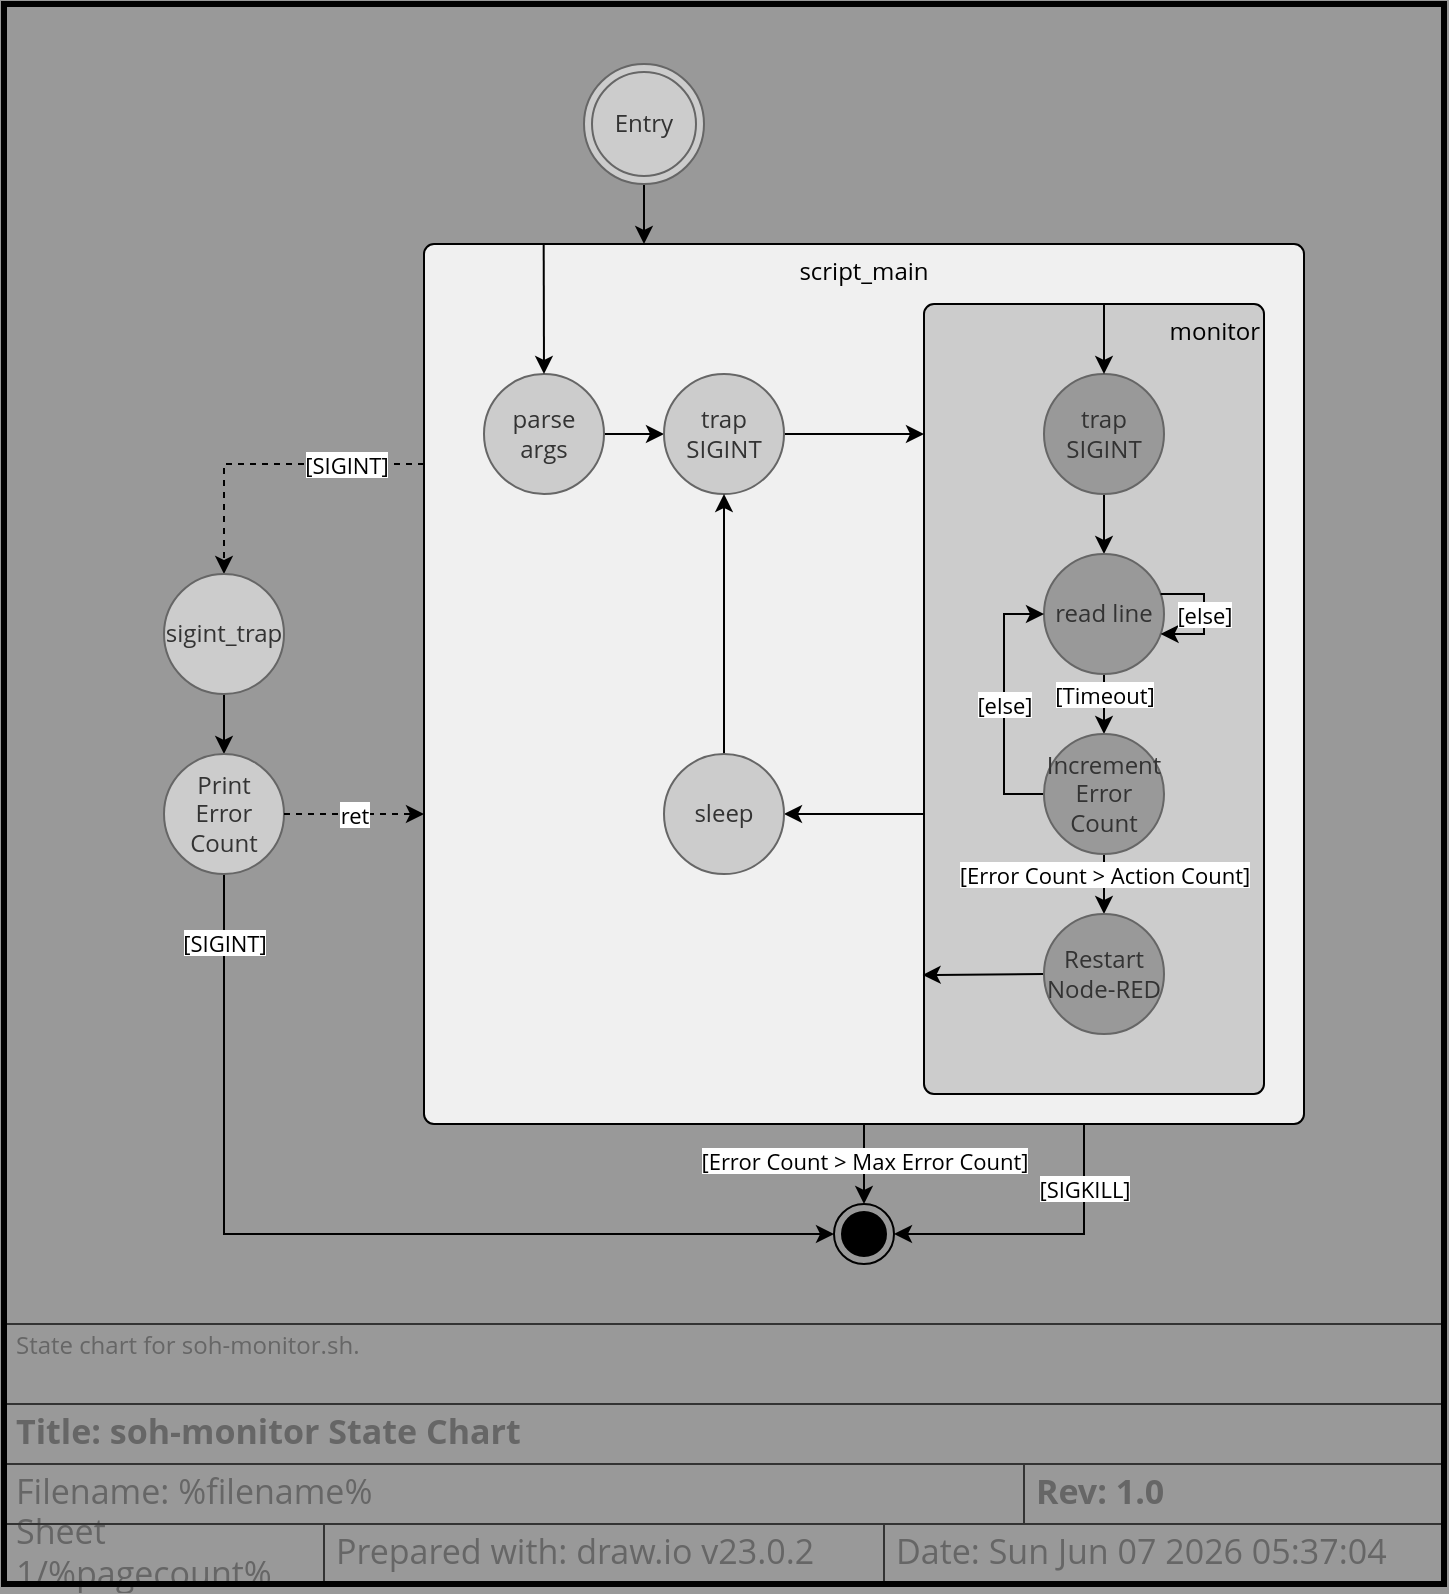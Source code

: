 <mxfile version="23.0.2" type="device">
  <diagram name="soh-monitor State Chart" id="fo18u6Ch1KVScq3Fo-Wy">
    <mxGraphModel dx="1135" dy="1569" grid="1" gridSize="10" guides="1" tooltips="1" connect="1" arrows="1" fold="1" page="1" pageScale="1" pageWidth="800" pageHeight="350" background="#999999" math="0" shadow="0">
      <root>
        <object label="" description="State chart for soh-monitor.sh." rev="1.0" id="0">
          <mxCell />
        </object>
        <object label="Title Block" id="1">
          <mxCell style="locked=1;" parent="0" />
        </object>
        <mxCell id="h7L3MlKvrl_dhOmhB3lf-10" value="Prepared with: draw.io v23.0.2" style="strokeWidth=1;shadow=0;dashed=0;align=center;html=1;shape=mxgraph.mockup.text.textBox;fontColor=#666666;align=left;fontSize=17;spacingLeft=4;spacingTop=-3;whiteSpace=wrap;strokeColor=#333333;mainText=;fillColor=none;fontFamily=Open Sans;movable=1;resizable=1;rotatable=1;deletable=1;editable=1;locked=0;connectable=1;" parent="1" vertex="1">
          <mxGeometry x="220" y="300" width="280" height="30" as="geometry" />
        </mxCell>
        <object label="&lt;div align=&quot;left&quot;&gt;Sheet %pagenumber%/%pagecount%&lt;/div&gt;" placeholders="1" id="h7L3MlKvrl_dhOmhB3lf-12">
          <mxCell style="strokeWidth=1;shadow=0;dashed=0;align=left;html=1;shape=mxgraph.mockup.text.textBox;fontColor=#666666;align=left;fontSize=17;spacingLeft=4;spacingTop=-3;whiteSpace=wrap;strokeColor=#333333;mainText=;fillColor=none;fontFamily=Open Sans;movable=1;resizable=1;rotatable=1;deletable=1;editable=1;locked=0;connectable=1;" parent="1" vertex="1">
            <mxGeometry x="60" y="300" width="160" height="30" as="geometry" />
          </mxCell>
        </object>
        <object label="Date: &lt;font style=&quot;font-size: 17px;&quot;&gt;%date{ddd mmm dd yyyy HH:MM:ss}%&lt;/font&gt;" placeholders="1" id="h7L3MlKvrl_dhOmhB3lf-13">
          <mxCell style="strokeWidth=1;shadow=0;dashed=0;align=center;html=1;shape=mxgraph.mockup.text.textBox;fontColor=#666666;align=left;fontSize=17;spacingLeft=4;spacingTop=-3;whiteSpace=wrap;strokeColor=#333333;mainText=;fillColor=none;fontFamily=Open Sans;movable=1;resizable=1;rotatable=1;deletable=1;editable=1;locked=0;connectable=1;" parent="1" vertex="1">
            <mxGeometry x="500" y="300" width="280" height="30" as="geometry" />
          </mxCell>
        </object>
        <object label="&lt;b&gt;Title: %page%&lt;/b&gt;" placeholders="1" id="h7L3MlKvrl_dhOmhB3lf-14">
          <mxCell style="strokeWidth=1;shadow=0;dashed=0;align=center;html=1;shape=mxgraph.mockup.text.textBox;fontColor=#666666;align=left;fontSize=17;spacingLeft=4;spacingTop=-3;whiteSpace=wrap;strokeColor=#333333;mainText=;fillColor=none;fontFamily=Open Sans;movable=1;resizable=1;rotatable=1;deletable=1;editable=1;locked=0;connectable=1;" parent="1" vertex="1">
            <mxGeometry x="60" y="240" width="720" height="30" as="geometry" />
          </mxCell>
        </object>
        <object label="Filename: %filename%" placeholders="1" id="h7L3MlKvrl_dhOmhB3lf-15">
          <mxCell style="strokeWidth=1;shadow=0;dashed=0;align=center;html=1;shape=mxgraph.mockup.text.textBox;fontColor=#666666;align=left;fontSize=17;spacingLeft=4;spacingTop=-3;whiteSpace=wrap;strokeColor=#333333;mainText=;fillColor=none;fontFamily=Open Sans;movable=1;resizable=1;rotatable=1;deletable=1;editable=1;locked=0;connectable=1;" parent="1" vertex="1">
            <mxGeometry x="60" y="270" width="510" height="30" as="geometry" />
          </mxCell>
        </object>
        <object label="&lt;div align=&quot;left&quot;&gt;%description%&lt;/div&gt;" placeholders="1" id="h7L3MlKvrl_dhOmhB3lf-16">
          <mxCell style="strokeWidth=1;shadow=0;dashed=0;html=1;shape=mxgraph.mockup.text.textBox;fontColor=#666666;align=left;verticalAlign=top;fontSize=12;spacingLeft=4;spacingTop=-3;whiteSpace=wrap;strokeColor=#333333;mainText=;fillColor=none;fontFamily=Open Sans;movable=1;resizable=1;rotatable=1;deletable=1;editable=1;locked=0;connectable=1;" parent="1" vertex="1">
            <mxGeometry x="60" y="200" width="720" height="40" as="geometry" />
          </mxCell>
        </object>
        <object label="&lt;b&gt;Rev: %rev%&lt;br&gt;&lt;/b&gt;" placeholders="1" id="EyKvBmyPNv_MzgSUc5b6-1">
          <mxCell style="strokeWidth=1;shadow=0;dashed=0;align=center;html=1;shape=mxgraph.mockup.text.textBox;fontColor=#666666;align=left;fontSize=17;spacingLeft=4;spacingTop=-3;whiteSpace=wrap;strokeColor=#333333;mainText=;fillColor=none;fontFamily=Open Sans;movable=1;resizable=1;rotatable=1;deletable=1;editable=1;locked=0;connectable=1;" parent="1" vertex="1">
            <mxGeometry x="570" y="270" width="210" height="30" as="geometry" />
          </mxCell>
        </object>
        <object label="Drawing Frame" id="2jkEU8j2_UPUL1MGRyPS-1">
          <mxCell style="locked=1;" parent="0" />
        </object>
        <mxCell id="2jkEU8j2_UPUL1MGRyPS-2" value="" style="rounded=0;whiteSpace=wrap;html=1;fillColor=none;strokeWidth=3;movable=1;resizable=1;rotatable=1;deletable=1;editable=1;locked=0;connectable=1;" parent="2jkEU8j2_UPUL1MGRyPS-1" vertex="1">
          <mxGeometry x="60" y="-460" width="720" height="790" as="geometry" />
        </mxCell>
        <object label="Document" id="NbdiYjX3MhI7OpqD2NvG-1">
          <mxCell parent="0" />
        </object>
        <mxCell id="K-I57Z_-Guhcur6P4ZCW-2" value="[Error Count &amp;gt; Max Error Count]" style="edgeStyle=orthogonalEdgeStyle;rounded=0;orthogonalLoop=1;jettySize=auto;html=1;fontFamily=Open Sans;" edge="1" parent="NbdiYjX3MhI7OpqD2NvG-1" source="hTzr3CFl4ioeJvV2ZkVr-21" target="hTzr3CFl4ioeJvV2ZkVr-3">
          <mxGeometry x="-0.111" relative="1" as="geometry">
            <mxPoint as="offset" />
          </mxGeometry>
        </mxCell>
        <mxCell id="K-I57Z_-Guhcur6P4ZCW-25" value="[SIGINT]" style="edgeStyle=orthogonalEdgeStyle;rounded=0;orthogonalLoop=1;jettySize=auto;html=1;entryX=0.5;entryY=0;entryDx=0;entryDy=0;fontFamily=Open Sans;elbow=vertical;dashed=1;exitX=0;exitY=0.25;exitDx=0;exitDy=0;" edge="1" parent="NbdiYjX3MhI7OpqD2NvG-1" source="hTzr3CFl4ioeJvV2ZkVr-21" target="K-I57Z_-Guhcur6P4ZCW-26">
          <mxGeometry x="-0.5" relative="1" as="geometry">
            <Array as="points">
              <mxPoint x="170" y="-230" />
            </Array>
            <mxPoint as="offset" />
          </mxGeometry>
        </mxCell>
        <mxCell id="K-I57Z_-Guhcur6P4ZCW-32" value="[SIGKILL]" style="edgeStyle=orthogonalEdgeStyle;rounded=0;orthogonalLoop=1;jettySize=auto;html=1;exitX=0.75;exitY=1;exitDx=0;exitDy=0;entryX=1;entryY=0.5;entryDx=0;entryDy=0;fontFamily=Open Sans;" edge="1" parent="NbdiYjX3MhI7OpqD2NvG-1" source="hTzr3CFl4ioeJvV2ZkVr-21" target="hTzr3CFl4ioeJvV2ZkVr-3">
          <mxGeometry x="-0.571" relative="1" as="geometry">
            <Array as="points">
              <mxPoint x="600" y="155" />
            </Array>
            <mxPoint as="offset" />
          </mxGeometry>
        </mxCell>
        <mxCell id="hTzr3CFl4ioeJvV2ZkVr-21" value="script_main" style="html=1;align=center;verticalAlign=top;rounded=1;absoluteArcSize=1;arcSize=10;dashed=0;whiteSpace=wrap;fillColor=#F0F0F0;fontFamily=Open Sans;" parent="NbdiYjX3MhI7OpqD2NvG-1" vertex="1">
          <mxGeometry x="270" y="-340" width="440" height="440" as="geometry" />
        </mxCell>
        <mxCell id="K-I57Z_-Guhcur6P4ZCW-1" style="edgeStyle=orthogonalEdgeStyle;rounded=0;orthogonalLoop=1;jettySize=auto;html=1;entryX=0.25;entryY=0;entryDx=0;entryDy=0;" edge="1" parent="NbdiYjX3MhI7OpqD2NvG-1" source="hTzr3CFl4ioeJvV2ZkVr-1" target="hTzr3CFl4ioeJvV2ZkVr-21">
          <mxGeometry relative="1" as="geometry" />
        </mxCell>
        <mxCell id="hTzr3CFl4ioeJvV2ZkVr-1" value="Entry" style="ellipse;shape=doubleEllipse;html=1;dashed=0;whiteSpace=wrap;aspect=fixed;fontFamily=Open Sans;fillColor=#CCCCCC;fontColor=#333333;strokeColor=#666666;" parent="NbdiYjX3MhI7OpqD2NvG-1" vertex="1">
          <mxGeometry x="350" y="-430" width="60" height="60" as="geometry" />
        </mxCell>
        <mxCell id="hTzr3CFl4ioeJvV2ZkVr-3" value="" style="ellipse;html=1;shape=endState;fillColor=strokeColor;verticalAlign=top;labelPosition=center;verticalLabelPosition=bottom;align=center;fontFamily=Open Sans;" parent="NbdiYjX3MhI7OpqD2NvG-1" vertex="1">
          <mxGeometry x="475" y="140" width="30" height="30" as="geometry" />
        </mxCell>
        <mxCell id="K-I57Z_-Guhcur6P4ZCW-4" style="edgeStyle=orthogonalEdgeStyle;rounded=0;orthogonalLoop=1;jettySize=auto;html=1;" edge="1" parent="NbdiYjX3MhI7OpqD2NvG-1" source="hTzr3CFl4ioeJvV2ZkVr-4" target="hTzr3CFl4ioeJvV2ZkVr-5">
          <mxGeometry relative="1" as="geometry" />
        </mxCell>
        <mxCell id="hTzr3CFl4ioeJvV2ZkVr-4" value="parse args" style="shape=ellipse;html=1;dashed=0;whiteSpace=wrap;aspect=fixed;perimeter=ellipsePerimeter;fontFamily=Open Sans;fillColor=#CCCCCC;fontColor=#333333;strokeColor=#666666;" parent="NbdiYjX3MhI7OpqD2NvG-1" vertex="1">
          <mxGeometry x="300" y="-275" width="60" height="60" as="geometry" />
        </mxCell>
        <mxCell id="K-I57Z_-Guhcur6P4ZCW-5" style="rounded=0;orthogonalLoop=1;jettySize=auto;html=1;edgeStyle=elbowEdgeStyle;elbow=vertical;" edge="1" parent="NbdiYjX3MhI7OpqD2NvG-1" source="hTzr3CFl4ioeJvV2ZkVr-5" target="K-I57Z_-Guhcur6P4ZCW-7">
          <mxGeometry relative="1" as="geometry">
            <mxPoint x="480" y="-265" as="targetPoint" />
          </mxGeometry>
        </mxCell>
        <mxCell id="hTzr3CFl4ioeJvV2ZkVr-5" value="trap SIGINT" style="shape=ellipse;html=1;dashed=0;whiteSpace=wrap;aspect=fixed;perimeter=ellipsePerimeter;fontFamily=Open Sans;fillColor=#CCCCCC;fontColor=#333333;strokeColor=#666666;" parent="NbdiYjX3MhI7OpqD2NvG-1" vertex="1">
          <mxGeometry x="390" y="-275" width="60" height="60" as="geometry" />
        </mxCell>
        <mxCell id="K-I57Z_-Guhcur6P4ZCW-21" style="edgeStyle=elbowEdgeStyle;rounded=0;orthogonalLoop=1;jettySize=auto;html=1;elbow=vertical;" edge="1" parent="NbdiYjX3MhI7OpqD2NvG-1" source="K-I57Z_-Guhcur6P4ZCW-7" target="hTzr3CFl4ioeJvV2ZkVr-7">
          <mxGeometry relative="1" as="geometry" />
        </mxCell>
        <mxCell id="K-I57Z_-Guhcur6P4ZCW-7" value="monitor" style="html=1;align=right;verticalAlign=top;rounded=1;absoluteArcSize=1;arcSize=10;dashed=0;whiteSpace=wrap;fillColor=#CCCCCC;fontFamily=Open Sans;labelPosition=center;verticalLabelPosition=middle;" vertex="1" parent="NbdiYjX3MhI7OpqD2NvG-1">
          <mxGeometry x="520" y="-310" width="170" height="395" as="geometry" />
        </mxCell>
        <mxCell id="K-I57Z_-Guhcur6P4ZCW-23" style="edgeStyle=orthogonalEdgeStyle;rounded=0;orthogonalLoop=1;jettySize=auto;html=1;" edge="1" parent="NbdiYjX3MhI7OpqD2NvG-1" source="hTzr3CFl4ioeJvV2ZkVr-7" target="hTzr3CFl4ioeJvV2ZkVr-5">
          <mxGeometry relative="1" as="geometry" />
        </mxCell>
        <mxCell id="hTzr3CFl4ioeJvV2ZkVr-7" value="sleep" style="shape=ellipse;html=1;dashed=0;whiteSpace=wrap;aspect=fixed;perimeter=ellipsePerimeter;fontFamily=Open Sans;fillColor=#CCCCCC;fontColor=#333333;strokeColor=#666666;" parent="NbdiYjX3MhI7OpqD2NvG-1" vertex="1">
          <mxGeometry x="390" y="-85" width="60" height="60" as="geometry" />
        </mxCell>
        <mxCell id="K-I57Z_-Guhcur6P4ZCW-12" style="edgeStyle=orthogonalEdgeStyle;rounded=0;orthogonalLoop=1;jettySize=auto;html=1;" edge="1" parent="NbdiYjX3MhI7OpqD2NvG-1" source="K-I57Z_-Guhcur6P4ZCW-9" target="K-I57Z_-Guhcur6P4ZCW-11">
          <mxGeometry relative="1" as="geometry" />
        </mxCell>
        <mxCell id="K-I57Z_-Guhcur6P4ZCW-9" value="trap SIGINT" style="shape=ellipse;html=1;dashed=0;whiteSpace=wrap;aspect=fixed;perimeter=ellipsePerimeter;fontFamily=Open Sans;fillColor=#999999;fontColor=#333333;strokeColor=#666666;" vertex="1" parent="NbdiYjX3MhI7OpqD2NvG-1">
          <mxGeometry x="580" y="-275" width="60" height="60" as="geometry" />
        </mxCell>
        <mxCell id="K-I57Z_-Guhcur6P4ZCW-15" value="[Timeout]" style="edgeStyle=orthogonalEdgeStyle;rounded=0;orthogonalLoop=1;jettySize=auto;html=1;fontFamily=Open Sans;" edge="1" parent="NbdiYjX3MhI7OpqD2NvG-1" source="K-I57Z_-Guhcur6P4ZCW-11" target="K-I57Z_-Guhcur6P4ZCW-14">
          <mxGeometry x="0.2" relative="1" as="geometry">
            <mxPoint as="offset" />
          </mxGeometry>
        </mxCell>
        <mxCell id="K-I57Z_-Guhcur6P4ZCW-11" value="read line" style="shape=ellipse;html=1;dashed=0;whiteSpace=wrap;aspect=fixed;perimeter=ellipsePerimeter;fontFamily=Open Sans;fillColor=#999999;fontColor=#333333;strokeColor=#666666;" vertex="1" parent="NbdiYjX3MhI7OpqD2NvG-1">
          <mxGeometry x="580" y="-185" width="60" height="60" as="geometry" />
        </mxCell>
        <mxCell id="K-I57Z_-Guhcur6P4ZCW-10" style="edgeStyle=elbowEdgeStyle;rounded=0;orthogonalLoop=1;jettySize=auto;html=1;entryX=0.5;entryY=0;entryDx=0;entryDy=0;" edge="1" parent="NbdiYjX3MhI7OpqD2NvG-1" source="K-I57Z_-Guhcur6P4ZCW-7" target="K-I57Z_-Guhcur6P4ZCW-9">
          <mxGeometry relative="1" as="geometry" />
        </mxCell>
        <mxCell id="K-I57Z_-Guhcur6P4ZCW-13" value="[else]" style="edgeStyle=orthogonalEdgeStyle;rounded=0;orthogonalLoop=1;jettySize=auto;html=1;fontFamily=Open Sans;" edge="1" parent="NbdiYjX3MhI7OpqD2NvG-1" source="K-I57Z_-Guhcur6P4ZCW-11" target="K-I57Z_-Guhcur6P4ZCW-11">
          <mxGeometry relative="1" as="geometry">
            <mxPoint as="offset" />
          </mxGeometry>
        </mxCell>
        <mxCell id="K-I57Z_-Guhcur6P4ZCW-16" value="[else]" style="edgeStyle=orthogonalEdgeStyle;rounded=0;orthogonalLoop=1;jettySize=auto;html=1;entryX=0;entryY=0.5;entryDx=0;entryDy=0;exitX=0;exitY=0.5;exitDx=0;exitDy=0;fontFamily=Open Sans;" edge="1" parent="NbdiYjX3MhI7OpqD2NvG-1" source="K-I57Z_-Guhcur6P4ZCW-14" target="K-I57Z_-Guhcur6P4ZCW-11">
          <mxGeometry relative="1" as="geometry" />
        </mxCell>
        <mxCell id="K-I57Z_-Guhcur6P4ZCW-19" value="[Error Count &amp;gt; Action Count]" style="edgeStyle=orthogonalEdgeStyle;rounded=0;orthogonalLoop=1;jettySize=auto;html=1;fontFamily=Open Sans;" edge="1" parent="NbdiYjX3MhI7OpqD2NvG-1" source="K-I57Z_-Guhcur6P4ZCW-14" target="K-I57Z_-Guhcur6P4ZCW-18">
          <mxGeometry x="0.2" relative="1" as="geometry">
            <mxPoint as="offset" />
          </mxGeometry>
        </mxCell>
        <mxCell id="K-I57Z_-Guhcur6P4ZCW-14" value="Increment Error Count" style="shape=ellipse;html=1;dashed=0;whiteSpace=wrap;aspect=fixed;perimeter=ellipsePerimeter;fontFamily=Open Sans;fillColor=#999999;fontColor=#333333;strokeColor=#666666;" vertex="1" parent="NbdiYjX3MhI7OpqD2NvG-1">
          <mxGeometry x="580" y="-95" width="60" height="60" as="geometry" />
        </mxCell>
        <mxCell id="K-I57Z_-Guhcur6P4ZCW-20" style="rounded=0;orthogonalLoop=1;jettySize=auto;html=1;elbow=vertical;exitX=0;exitY=0.5;exitDx=0;exitDy=0;entryX=-0.004;entryY=0.85;entryDx=0;entryDy=0;entryPerimeter=0;edgeStyle=elbowEdgeStyle;" edge="1" parent="NbdiYjX3MhI7OpqD2NvG-1" source="K-I57Z_-Guhcur6P4ZCW-18" target="K-I57Z_-Guhcur6P4ZCW-7">
          <mxGeometry relative="1" as="geometry" />
        </mxCell>
        <mxCell id="K-I57Z_-Guhcur6P4ZCW-18" value="Restart Node-RED" style="shape=ellipse;html=1;dashed=0;whiteSpace=wrap;aspect=fixed;perimeter=ellipsePerimeter;fontFamily=Open Sans;fillColor=#999999;fontColor=#333333;strokeColor=#666666;" vertex="1" parent="NbdiYjX3MhI7OpqD2NvG-1">
          <mxGeometry x="580" y="-5" width="60" height="60" as="geometry" />
        </mxCell>
        <mxCell id="K-I57Z_-Guhcur6P4ZCW-22" style="edgeStyle=elbowEdgeStyle;rounded=0;orthogonalLoop=1;jettySize=auto;html=1;exitX=0.136;exitY=-0.001;exitDx=0;exitDy=0;exitPerimeter=0;" edge="1" parent="NbdiYjX3MhI7OpqD2NvG-1" source="hTzr3CFl4ioeJvV2ZkVr-21" target="hTzr3CFl4ioeJvV2ZkVr-4">
          <mxGeometry relative="1" as="geometry">
            <mxPoint x="180" y="-295" as="sourcePoint" />
          </mxGeometry>
        </mxCell>
        <mxCell id="K-I57Z_-Guhcur6P4ZCW-29" style="edgeStyle=orthogonalEdgeStyle;rounded=0;orthogonalLoop=1;jettySize=auto;html=1;" edge="1" parent="NbdiYjX3MhI7OpqD2NvG-1" source="K-I57Z_-Guhcur6P4ZCW-26" target="K-I57Z_-Guhcur6P4ZCW-27">
          <mxGeometry relative="1" as="geometry" />
        </mxCell>
        <mxCell id="K-I57Z_-Guhcur6P4ZCW-26" value="sigint_trap" style="shape=ellipse;html=1;dashed=0;whiteSpace=wrap;aspect=fixed;perimeter=ellipsePerimeter;fontFamily=Open Sans;fillColor=#CCCCCC;fontColor=#333333;strokeColor=#666666;" vertex="1" parent="NbdiYjX3MhI7OpqD2NvG-1">
          <mxGeometry x="140" y="-175" width="60" height="60" as="geometry" />
        </mxCell>
        <mxCell id="K-I57Z_-Guhcur6P4ZCW-30" value="[SIGINT]" style="edgeStyle=orthogonalEdgeStyle;rounded=0;orthogonalLoop=1;jettySize=auto;html=1;entryX=0;entryY=0.5;entryDx=0;entryDy=0;exitX=0.5;exitY=1;exitDx=0;exitDy=0;fontFamily=Open Sans;" edge="1" parent="NbdiYjX3MhI7OpqD2NvG-1" source="K-I57Z_-Guhcur6P4ZCW-27" target="hTzr3CFl4ioeJvV2ZkVr-3">
          <mxGeometry x="-0.861" relative="1" as="geometry">
            <mxPoint as="offset" />
          </mxGeometry>
        </mxCell>
        <mxCell id="K-I57Z_-Guhcur6P4ZCW-27" value="Print Error Count" style="shape=ellipse;html=1;dashed=0;whiteSpace=wrap;aspect=fixed;perimeter=ellipsePerimeter;fontFamily=Open Sans;fillColor=#CCCCCC;fontColor=#333333;strokeColor=#666666;" vertex="1" parent="NbdiYjX3MhI7OpqD2NvG-1">
          <mxGeometry x="140" y="-85" width="60" height="60" as="geometry" />
        </mxCell>
        <mxCell id="K-I57Z_-Guhcur6P4ZCW-31" value="ret" style="edgeStyle=elbowEdgeStyle;rounded=0;orthogonalLoop=1;jettySize=auto;html=1;fontFamily=Open Sans;elbow=vertical;dashed=1;exitX=1;exitY=0.5;exitDx=0;exitDy=0;" edge="1" parent="NbdiYjX3MhI7OpqD2NvG-1" source="K-I57Z_-Guhcur6P4ZCW-27" target="hTzr3CFl4ioeJvV2ZkVr-21">
          <mxGeometry relative="1" as="geometry">
            <mxPoint x="280" y="-220" as="sourcePoint" />
            <mxPoint x="180" y="-165" as="targetPoint" />
          </mxGeometry>
        </mxCell>
      </root>
    </mxGraphModel>
  </diagram>
</mxfile>
